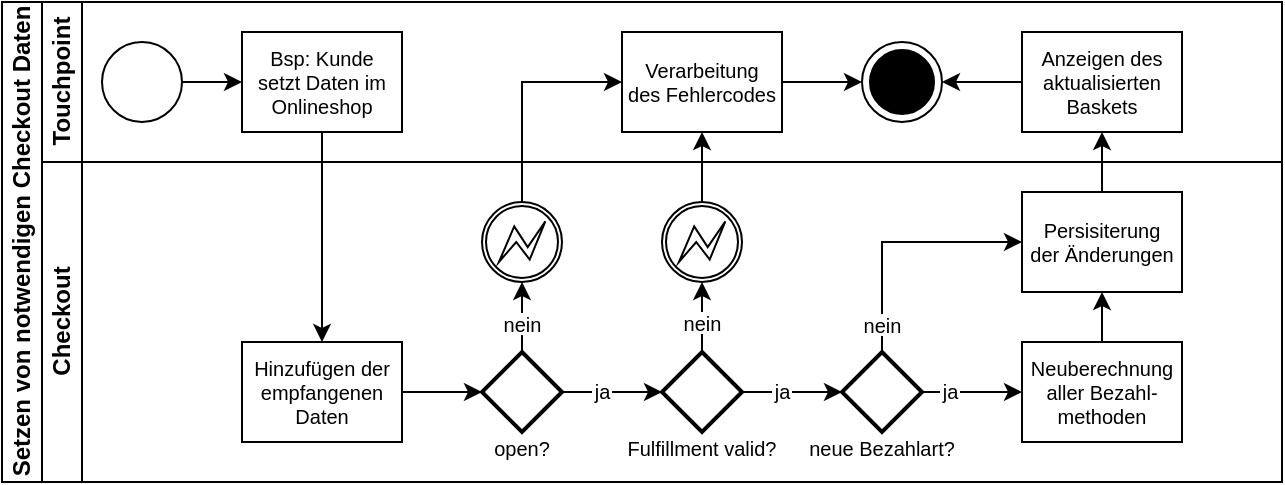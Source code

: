 <mxfile version="15.7.3" type="device"><diagram id="s2XnrLrXz_QKzPQwN9vY" name="Seite-1"><mxGraphModel dx="1102" dy="198" grid="1" gridSize="10" guides="1" tooltips="1" connect="1" arrows="1" fold="1" page="1" pageScale="1" pageWidth="1169" pageHeight="827" math="0" shadow="0"><root><mxCell id="0"/><mxCell id="1" parent="0"/><mxCell id="CC2qDi5H4xka6x3_WB-L-81" value="Setzen von notwendigen Checkout Daten" style="swimlane;html=1;childLayout=stackLayout;resizeParent=1;resizeParentMax=0;horizontal=0;startSize=20;horizontalStack=0;fontColor=#000000;strokeColor=#000000;fillColor=none;" vertex="1" parent="1"><mxGeometry x="10" y="840" width="640" height="240" as="geometry"/></mxCell><mxCell id="CC2qDi5H4xka6x3_WB-L-82" value="Touchpoint" style="swimlane;html=1;startSize=20;horizontal=0;fontColor=#000000;strokeColor=#000000;fillColor=none;" vertex="1" parent="CC2qDi5H4xka6x3_WB-L-81"><mxGeometry x="20" width="620" height="80" as="geometry"/></mxCell><mxCell id="CC2qDi5H4xka6x3_WB-L-83" value="" style="edgeStyle=orthogonalEdgeStyle;rounded=0;orthogonalLoop=1;jettySize=auto;html=1;fontColor=#000000;strokeColor=#000000;" edge="1" parent="CC2qDi5H4xka6x3_WB-L-82" source="CC2qDi5H4xka6x3_WB-L-84" target="CC2qDi5H4xka6x3_WB-L-85"><mxGeometry relative="1" as="geometry"/></mxCell><mxCell id="CC2qDi5H4xka6x3_WB-L-84" value="" style="ellipse;whiteSpace=wrap;html=1;fontColor=#000000;strokeColor=#000000;fillColor=#FFFFFF;" vertex="1" parent="CC2qDi5H4xka6x3_WB-L-82"><mxGeometry x="30" y="20" width="40" height="40" as="geometry"/></mxCell><mxCell id="CC2qDi5H4xka6x3_WB-L-85" value="Bsp: Kunde&#10;setzt Daten im&#10;Onlineshop" style="rounded=0;fontFamily=Helvetica;fontSize=10;fontColor=#000000;align=center;strokeColor=#000000;fillColor=#FFFFFF;" vertex="1" parent="CC2qDi5H4xka6x3_WB-L-82"><mxGeometry x="100" y="15" width="80" height="50" as="geometry"/></mxCell><mxCell id="CC2qDi5H4xka6x3_WB-L-86" style="edgeStyle=orthogonalEdgeStyle;rounded=0;orthogonalLoop=1;jettySize=auto;html=1;fontSize=10;fontColor=#000000;strokeColor=#000000;" edge="1" parent="CC2qDi5H4xka6x3_WB-L-82" source="CC2qDi5H4xka6x3_WB-L-87" target="CC2qDi5H4xka6x3_WB-L-88"><mxGeometry relative="1" as="geometry"/></mxCell><mxCell id="CC2qDi5H4xka6x3_WB-L-87" value="Verarbeitung&#10;des Fehlercodes" style="rounded=0;fontFamily=Helvetica;fontSize=10;fontColor=#000000;align=center;strokeColor=#000000;fillColor=#FFFFFF;" vertex="1" parent="CC2qDi5H4xka6x3_WB-L-82"><mxGeometry x="290" y="15" width="80" height="50" as="geometry"/></mxCell><mxCell id="CC2qDi5H4xka6x3_WB-L-88" value="" style="ellipse;html=1;shape=endState;fillColor=#000000;strokeColor=#000000;fontSize=10;fontColor=#000000;" vertex="1" parent="CC2qDi5H4xka6x3_WB-L-82"><mxGeometry x="410" y="20" width="40" height="40" as="geometry"/></mxCell><mxCell id="CC2qDi5H4xka6x3_WB-L-89" style="edgeStyle=orthogonalEdgeStyle;rounded=0;orthogonalLoop=1;jettySize=auto;html=1;exitX=0;exitY=0.5;exitDx=0;exitDy=0;entryX=1;entryY=0.5;entryDx=0;entryDy=0;fontSize=11;fontColor=#000000;strokeColor=#000000;" edge="1" parent="CC2qDi5H4xka6x3_WB-L-82" source="CC2qDi5H4xka6x3_WB-L-90" target="CC2qDi5H4xka6x3_WB-L-88"><mxGeometry relative="1" as="geometry"/></mxCell><mxCell id="CC2qDi5H4xka6x3_WB-L-90" value="Anzeigen des&#10;aktualisierten&#10;Baskets" style="rounded=0;fontFamily=Helvetica;fontSize=10;fontColor=#000000;align=center;strokeColor=#000000;fillColor=#FFFFFF;" vertex="1" parent="CC2qDi5H4xka6x3_WB-L-82"><mxGeometry x="490" y="15" width="80" height="50" as="geometry"/></mxCell><mxCell id="CC2qDi5H4xka6x3_WB-L-91" value="Checkout" style="swimlane;html=1;startSize=20;horizontal=0;fontColor=#000000;strokeColor=#000000;fillColor=none;" vertex="1" parent="CC2qDi5H4xka6x3_WB-L-81"><mxGeometry x="20" y="80" width="620" height="160" as="geometry"/></mxCell><mxCell id="CC2qDi5H4xka6x3_WB-L-92" style="edgeStyle=orthogonalEdgeStyle;rounded=0;orthogonalLoop=1;jettySize=auto;html=1;fontSize=10;fontColor=#000000;strokeColor=#000000;" edge="1" parent="CC2qDi5H4xka6x3_WB-L-91" source="CC2qDi5H4xka6x3_WB-L-93" target="CC2qDi5H4xka6x3_WB-L-97"><mxGeometry relative="1" as="geometry"/></mxCell><mxCell id="CC2qDi5H4xka6x3_WB-L-93" value="Hinzufügen der&#10;empfangenen&#10;Daten" style="rounded=0;fontFamily=Helvetica;fontSize=10;fontColor=#000000;align=center;strokeColor=#000000;fillColor=#FFFFFF;" vertex="1" parent="CC2qDi5H4xka6x3_WB-L-91"><mxGeometry x="100" y="90" width="80" height="50" as="geometry"/></mxCell><mxCell id="CC2qDi5H4xka6x3_WB-L-94" value="Persisiterung&#10;der Änderungen" style="rounded=0;fontFamily=Helvetica;fontSize=10;fontColor=#000000;align=center;strokeColor=#000000;fillColor=#FFFFFF;" vertex="1" parent="CC2qDi5H4xka6x3_WB-L-91"><mxGeometry x="490" y="15" width="80" height="50" as="geometry"/></mxCell><mxCell id="CC2qDi5H4xka6x3_WB-L-95" style="edgeStyle=orthogonalEdgeStyle;rounded=0;orthogonalLoop=1;jettySize=auto;html=1;fontSize=10;fontColor=#000000;strokeColor=#000000;entryX=0;entryY=0.5;entryDx=0;entryDy=0;entryPerimeter=0;" edge="1" parent="CC2qDi5H4xka6x3_WB-L-91" source="CC2qDi5H4xka6x3_WB-L-97" target="CC2qDi5H4xka6x3_WB-L-106"><mxGeometry relative="1" as="geometry"/></mxCell><mxCell id="CC2qDi5H4xka6x3_WB-L-96" value="ja" style="edgeLabel;align=center;verticalAlign=middle;resizable=0;points=[];fontSize=10;fontColor=#000000;labelBackgroundColor=#FFFFFF;" vertex="1" connectable="0" parent="CC2qDi5H4xka6x3_WB-L-95"><mxGeometry x="-0.118" relative="1" as="geometry"><mxPoint x="-2" y="-1" as="offset"/></mxGeometry></mxCell><mxCell id="CC2qDi5H4xka6x3_WB-L-97" value="" style="strokeWidth=2;html=1;shape=mxgraph.flowchart.decision;whiteSpace=wrap;fontSize=10;fontColor=#000000;fillColor=#FFFFFF;strokeColor=#000000;" vertex="1" parent="CC2qDi5H4xka6x3_WB-L-91"><mxGeometry x="220" y="95" width="40" height="40" as="geometry"/></mxCell><mxCell id="CC2qDi5H4xka6x3_WB-L-98" value="" style="points=[[0.145,0.145,0],[0.5,0,0],[0.855,0.145,0],[1,0.5,0],[0.855,0.855,0],[0.5,1,0],[0.145,0.855,0],[0,0.5,0]];shape=mxgraph.bpmn.event;html=1;verticalLabelPosition=bottom;labelBackgroundColor=#ffffff;verticalAlign=top;align=center;perimeter=ellipsePerimeter;outlineConnect=0;aspect=fixed;outline=boundInt;symbol=error;fontSize=10;fontColor=#000000;strokeColor=#000000;fillColor=#FFFFFF;" vertex="1" parent="CC2qDi5H4xka6x3_WB-L-91"><mxGeometry x="220" y="20" width="40" height="40" as="geometry"/></mxCell><mxCell id="CC2qDi5H4xka6x3_WB-L-99" style="edgeStyle=orthogonalEdgeStyle;rounded=0;orthogonalLoop=1;jettySize=auto;html=1;fontSize=10;fontColor=#000000;strokeColor=#000000;exitX=0.5;exitY=0;exitDx=0;exitDy=0;exitPerimeter=0;entryX=0.5;entryY=1;entryDx=0;entryDy=0;entryPerimeter=0;" edge="1" parent="CC2qDi5H4xka6x3_WB-L-91" source="CC2qDi5H4xka6x3_WB-L-97" target="CC2qDi5H4xka6x3_WB-L-98"><mxGeometry relative="1" as="geometry"><mxPoint x="370" y="90" as="targetPoint"/></mxGeometry></mxCell><mxCell id="CC2qDi5H4xka6x3_WB-L-100" value="nein" style="edgeLabel;align=center;verticalAlign=middle;resizable=0;points=[];fontSize=10;fontColor=#000000;labelBackgroundColor=#FFFFFF;" vertex="1" connectable="0" parent="CC2qDi5H4xka6x3_WB-L-99"><mxGeometry x="-0.158" relative="1" as="geometry"><mxPoint as="offset"/></mxGeometry></mxCell><mxCell id="CC2qDi5H4xka6x3_WB-L-101" value="open?" style="text;strokeColor=none;fillColor=none;align=center;verticalAlign=middle;fontSize=10;fontColor=#000000;labelBackgroundColor=none;" vertex="1" parent="CC2qDi5H4xka6x3_WB-L-91"><mxGeometry x="212.5" y="138" width="55" height="10" as="geometry"/></mxCell><mxCell id="CC2qDi5H4xka6x3_WB-L-102" style="edgeStyle=orthogonalEdgeStyle;rounded=0;orthogonalLoop=1;jettySize=auto;html=1;fontSize=10;fontColor=#000000;strokeColor=#000000;entryX=0;entryY=0.5;entryDx=0;entryDy=0;entryPerimeter=0;" edge="1" parent="CC2qDi5H4xka6x3_WB-L-91" source="CC2qDi5H4xka6x3_WB-L-106" target="CC2qDi5H4xka6x3_WB-L-113"><mxGeometry relative="1" as="geometry"><mxPoint x="390" y="125" as="targetPoint"/></mxGeometry></mxCell><mxCell id="CC2qDi5H4xka6x3_WB-L-103" value="ja" style="edgeLabel;align=center;verticalAlign=middle;resizable=0;points=[];fontSize=10;fontColor=#000000;labelBackgroundColor=#FFFFFF;" vertex="1" connectable="0" parent="CC2qDi5H4xka6x3_WB-L-102"><mxGeometry x="-0.327" y="-1" relative="1" as="geometry"><mxPoint x="3" y="-2" as="offset"/></mxGeometry></mxCell><mxCell id="CC2qDi5H4xka6x3_WB-L-104" style="edgeStyle=orthogonalEdgeStyle;rounded=0;orthogonalLoop=1;jettySize=auto;html=1;exitX=0.5;exitY=0;exitDx=0;exitDy=0;exitPerimeter=0;entryX=0.5;entryY=1;entryDx=0;entryDy=0;entryPerimeter=0;fontSize=11;fontColor=#000000;strokeColor=#000000;" edge="1" parent="CC2qDi5H4xka6x3_WB-L-91" source="CC2qDi5H4xka6x3_WB-L-106" target="CC2qDi5H4xka6x3_WB-L-108"><mxGeometry relative="1" as="geometry"/></mxCell><mxCell id="CC2qDi5H4xka6x3_WB-L-105" value="nein" style="edgeLabel;align=center;verticalAlign=middle;resizable=0;points=[];fontSize=10;fontColor=#000000;labelBackgroundColor=#FFFFFF;" vertex="1" connectable="0" parent="CC2qDi5H4xka6x3_WB-L-104"><mxGeometry x="-0.151" y="1" relative="1" as="geometry"><mxPoint x="1" as="offset"/></mxGeometry></mxCell><mxCell id="CC2qDi5H4xka6x3_WB-L-106" value="" style="strokeWidth=2;html=1;shape=mxgraph.flowchart.decision;whiteSpace=wrap;fontSize=10;fontColor=#000000;fillColor=#FFFFFF;strokeColor=#000000;" vertex="1" parent="CC2qDi5H4xka6x3_WB-L-91"><mxGeometry x="310" y="95" width="40" height="40" as="geometry"/></mxCell><mxCell id="CC2qDi5H4xka6x3_WB-L-107" value="Fulfillment valid?" style="text;strokeColor=none;fillColor=none;align=center;verticalAlign=middle;fontSize=10;fontColor=#000000;labelBackgroundColor=none;" vertex="1" parent="CC2qDi5H4xka6x3_WB-L-91"><mxGeometry x="302.5" y="138" width="55" height="10" as="geometry"/></mxCell><mxCell id="CC2qDi5H4xka6x3_WB-L-108" value="" style="points=[[0.145,0.145,0],[0.5,0,0],[0.855,0.145,0],[1,0.5,0],[0.855,0.855,0],[0.5,1,0],[0.145,0.855,0],[0,0.5,0]];shape=mxgraph.bpmn.event;html=1;verticalLabelPosition=bottom;labelBackgroundColor=#ffffff;verticalAlign=top;align=center;perimeter=ellipsePerimeter;outlineConnect=0;aspect=fixed;outline=boundInt;symbol=error;fontSize=10;fontColor=#000000;strokeColor=#000000;fillColor=#FFFFFF;" vertex="1" parent="CC2qDi5H4xka6x3_WB-L-91"><mxGeometry x="310" y="20" width="40" height="40" as="geometry"/></mxCell><mxCell id="CC2qDi5H4xka6x3_WB-L-109" style="edgeStyle=orthogonalEdgeStyle;rounded=0;orthogonalLoop=1;jettySize=auto;html=1;entryX=0;entryY=0.5;entryDx=0;entryDy=0;fontSize=11;fontColor=#000000;strokeColor=#000000;" edge="1" parent="CC2qDi5H4xka6x3_WB-L-91" source="CC2qDi5H4xka6x3_WB-L-113" target="CC2qDi5H4xka6x3_WB-L-116"><mxGeometry relative="1" as="geometry"/></mxCell><mxCell id="CC2qDi5H4xka6x3_WB-L-110" value="ja" style="edgeLabel;align=center;verticalAlign=middle;resizable=0;points=[];fontSize=10;fontColor=#000000;labelBackgroundColor=#FFFFFF;" vertex="1" connectable="0" parent="CC2qDi5H4xka6x3_WB-L-109"><mxGeometry x="-0.407" relative="1" as="geometry"><mxPoint x="-1" y="-1" as="offset"/></mxGeometry></mxCell><mxCell id="CC2qDi5H4xka6x3_WB-L-111" style="edgeStyle=orthogonalEdgeStyle;rounded=0;orthogonalLoop=1;jettySize=auto;html=1;exitX=0.5;exitY=0;exitDx=0;exitDy=0;exitPerimeter=0;entryX=0;entryY=0.5;entryDx=0;entryDy=0;fontSize=11;fontColor=#000000;strokeColor=#000000;" edge="1" parent="CC2qDi5H4xka6x3_WB-L-91" source="CC2qDi5H4xka6x3_WB-L-113" target="CC2qDi5H4xka6x3_WB-L-94"><mxGeometry relative="1" as="geometry"/></mxCell><mxCell id="CC2qDi5H4xka6x3_WB-L-112" value="nein" style="edgeLabel;align=center;verticalAlign=middle;resizable=0;points=[];fontSize=10;fontColor=#000000;labelBackgroundColor=#FFFFFF;" vertex="1" connectable="0" parent="CC2qDi5H4xka6x3_WB-L-111"><mxGeometry x="-0.774" relative="1" as="geometry"><mxPoint as="offset"/></mxGeometry></mxCell><mxCell id="CC2qDi5H4xka6x3_WB-L-113" value="" style="strokeWidth=2;html=1;shape=mxgraph.flowchart.decision;whiteSpace=wrap;fontSize=10;fontColor=#000000;fillColor=#FFFFFF;strokeColor=#000000;" vertex="1" parent="CC2qDi5H4xka6x3_WB-L-91"><mxGeometry x="400" y="95" width="40" height="40" as="geometry"/></mxCell><mxCell id="CC2qDi5H4xka6x3_WB-L-114" value="neue Bezahlart?" style="text;strokeColor=none;fillColor=none;align=center;verticalAlign=middle;fontSize=10;fontColor=#000000;labelBackgroundColor=none;" vertex="1" parent="CC2qDi5H4xka6x3_WB-L-91"><mxGeometry x="392.5" y="138" width="55" height="10" as="geometry"/></mxCell><mxCell id="CC2qDi5H4xka6x3_WB-L-115" style="edgeStyle=orthogonalEdgeStyle;rounded=0;orthogonalLoop=1;jettySize=auto;html=1;entryX=0.5;entryY=1;entryDx=0;entryDy=0;fontSize=11;fontColor=#000000;strokeColor=#000000;" edge="1" parent="CC2qDi5H4xka6x3_WB-L-91" source="CC2qDi5H4xka6x3_WB-L-116" target="CC2qDi5H4xka6x3_WB-L-94"><mxGeometry relative="1" as="geometry"/></mxCell><mxCell id="CC2qDi5H4xka6x3_WB-L-116" value="Neuberechnung&#10;aller Bezahl-&#10;methoden" style="rounded=0;fontFamily=Helvetica;fontSize=10;fontColor=#000000;align=center;strokeColor=#000000;fillColor=#FFFFFF;" vertex="1" parent="CC2qDi5H4xka6x3_WB-L-91"><mxGeometry x="490" y="90" width="80" height="50" as="geometry"/></mxCell><mxCell id="CC2qDi5H4xka6x3_WB-L-117" style="edgeStyle=orthogonalEdgeStyle;rounded=0;orthogonalLoop=1;jettySize=auto;html=1;fontSize=10;fontColor=#000000;strokeColor=#000000;" edge="1" parent="CC2qDi5H4xka6x3_WB-L-81" source="CC2qDi5H4xka6x3_WB-L-85" target="CC2qDi5H4xka6x3_WB-L-93"><mxGeometry relative="1" as="geometry"/></mxCell><mxCell id="CC2qDi5H4xka6x3_WB-L-118" style="edgeStyle=orthogonalEdgeStyle;rounded=0;orthogonalLoop=1;jettySize=auto;html=1;fontSize=10;fontColor=#000000;strokeColor=#000000;" edge="1" parent="CC2qDi5H4xka6x3_WB-L-81" source="CC2qDi5H4xka6x3_WB-L-94" target="CC2qDi5H4xka6x3_WB-L-90"><mxGeometry relative="1" as="geometry"/></mxCell><mxCell id="CC2qDi5H4xka6x3_WB-L-119" style="edgeStyle=orthogonalEdgeStyle;rounded=0;orthogonalLoop=1;jettySize=auto;html=1;entryX=0;entryY=0.5;entryDx=0;entryDy=0;fontSize=11;fontColor=#000000;strokeColor=#000000;exitX=0.5;exitY=0;exitDx=0;exitDy=0;exitPerimeter=0;" edge="1" parent="CC2qDi5H4xka6x3_WB-L-81" source="CC2qDi5H4xka6x3_WB-L-98" target="CC2qDi5H4xka6x3_WB-L-87"><mxGeometry relative="1" as="geometry"/></mxCell><mxCell id="CC2qDi5H4xka6x3_WB-L-120" style="edgeStyle=orthogonalEdgeStyle;rounded=0;orthogonalLoop=1;jettySize=auto;html=1;exitX=0.5;exitY=0;exitDx=0;exitDy=0;exitPerimeter=0;entryX=0.5;entryY=1;entryDx=0;entryDy=0;fontSize=11;fontColor=#000000;strokeColor=#000000;" edge="1" parent="CC2qDi5H4xka6x3_WB-L-81" source="CC2qDi5H4xka6x3_WB-L-108" target="CC2qDi5H4xka6x3_WB-L-87"><mxGeometry relative="1" as="geometry"/></mxCell></root></mxGraphModel></diagram></mxfile>